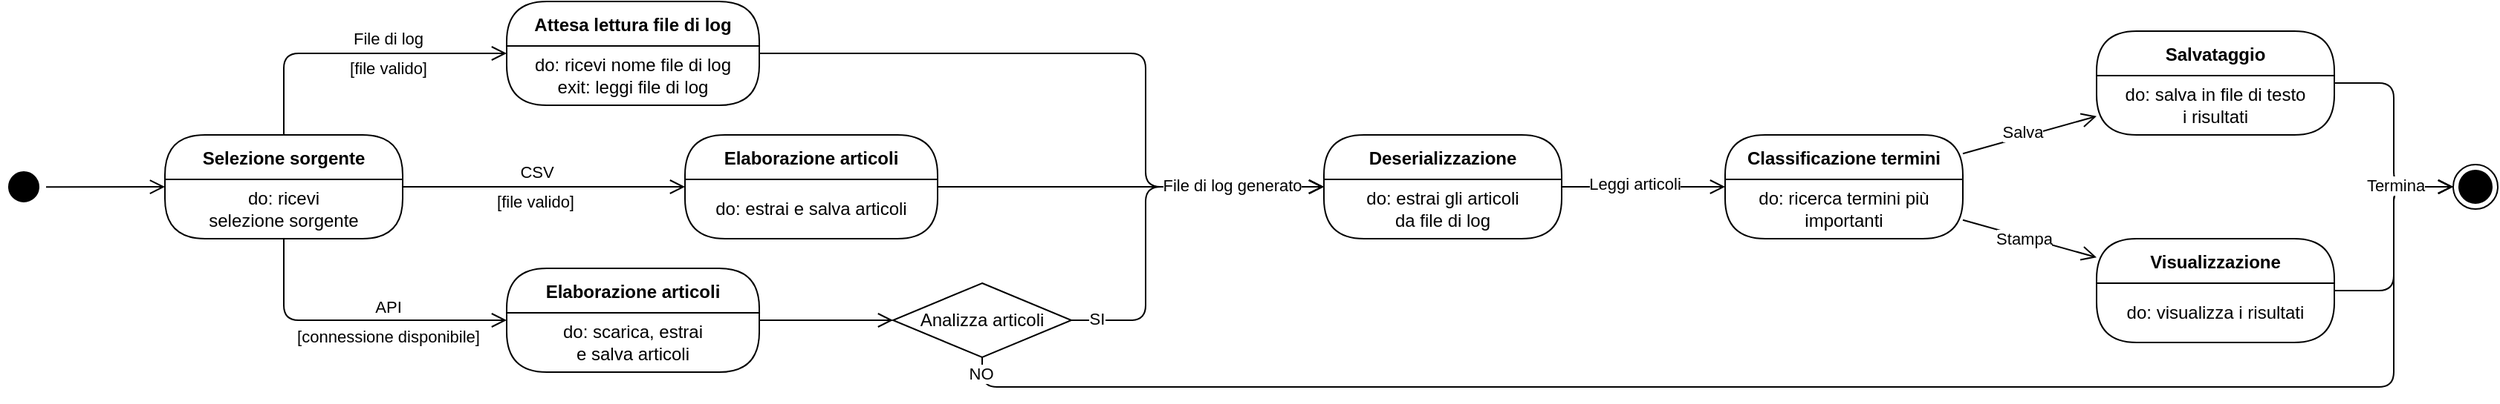 <mxfile version="21.3.7" type="device">
  <diagram id="lEWXsCkuJ9qShCrh2qhq" name="state">
    <mxGraphModel dx="1026" dy="666" grid="1" gridSize="10" guides="1" tooltips="1" connect="1" arrows="1" fold="1" page="1" pageScale="1" pageWidth="1920" pageHeight="1200" math="0" shadow="0">
      <root>
        <mxCell id="0" />
        <mxCell id="1" parent="0" />
        <mxCell id="V4hzkpZ4AViq7uNKXJqI-7" value="Selezione sorgente" style="swimlane;fontStyle=1;align=center;verticalAlign=middle;childLayout=stackLayout;horizontal=1;startSize=30;horizontalStack=0;resizeParent=0;resizeLast=1;container=0;collapsible=0;rounded=1;arcSize=30;swimlaneFillColor=default;dropTarget=0;" parent="1" vertex="1">
          <mxGeometry x="170" y="130" width="160" height="70" as="geometry" />
        </mxCell>
        <mxCell id="V4hzkpZ4AViq7uNKXJqI-8" value="do: ricevi selezione&amp;nbsp;sorgente" style="text;html=1;align=center;verticalAlign=middle;spacingLeft=4;spacingRight=4;whiteSpace=wrap;overflow=hidden;rotatable=0;" parent="V4hzkpZ4AViq7uNKXJqI-7" vertex="1">
          <mxGeometry y="30" width="160" height="40" as="geometry" />
        </mxCell>
        <mxCell id="XP_OGRRhtN0wUROY1pNh-1" value="" style="ellipse;html=1;shape=startState;fillColor=#000000;strokeColor=#FFFFFF;" parent="1" vertex="1">
          <mxGeometry x="60" y="150" width="30" height="30" as="geometry" />
        </mxCell>
        <mxCell id="XP_OGRRhtN0wUROY1pNh-2" value="" style="html=1;verticalAlign=bottom;endArrow=open;endSize=8;rounded=0;" parent="1" source="XP_OGRRhtN0wUROY1pNh-1" target="V4hzkpZ4AViq7uNKXJqI-7" edge="1">
          <mxGeometry relative="1" as="geometry">
            <mxPoint x="170" y="165" as="targetPoint" />
          </mxGeometry>
        </mxCell>
        <mxCell id="XP_OGRRhtN0wUROY1pNh-4" value="" style="edgeStyle=orthogonalEdgeStyle;html=1;verticalAlign=bottom;endArrow=open;endSize=8;rounded=1;" parent="1" source="V4hzkpZ4AViq7uNKXJqI-7" target="kdBWzpVMyVJKSNHqhtXy-1" edge="1">
          <mxGeometry relative="1" as="geometry">
            <mxPoint x="393.95" y="90" as="targetPoint" />
            <mxPoint x="250.003" y="135" as="sourcePoint" />
            <Array as="points">
              <mxPoint x="250" y="75" />
            </Array>
          </mxGeometry>
        </mxCell>
        <mxCell id="XP_OGRRhtN0wUROY1pNh-5" value="File di log" style="edgeLabel;html=1;align=center;verticalAlign=middle;resizable=0;points=[];" parent="XP_OGRRhtN0wUROY1pNh-4" vertex="1" connectable="0">
          <mxGeometry x="-0.115" y="2" relative="1" as="geometry">
            <mxPoint x="34" y="-8" as="offset" />
          </mxGeometry>
        </mxCell>
        <mxCell id="XP_OGRRhtN0wUROY1pNh-9" value="" style="html=1;verticalAlign=bottom;endArrow=open;endSize=8;rounded=0;" parent="1" source="V4hzkpZ4AViq7uNKXJqI-7" target="44Qz1_Sg3ymecf4lMB27-25" edge="1">
          <mxGeometry relative="1" as="geometry">
            <mxPoint x="520" y="165" as="targetPoint" />
            <mxPoint x="400" y="165" as="sourcePoint" />
          </mxGeometry>
        </mxCell>
        <mxCell id="XP_OGRRhtN0wUROY1pNh-10" value="CSV" style="edgeLabel;html=1;align=center;verticalAlign=middle;resizable=0;points=[];" parent="XP_OGRRhtN0wUROY1pNh-9" vertex="1" connectable="0">
          <mxGeometry x="-0.108" y="2" relative="1" as="geometry">
            <mxPoint x="5" y="-8" as="offset" />
          </mxGeometry>
        </mxCell>
        <mxCell id="XP_OGRRhtN0wUROY1pNh-11" value="" style="edgeStyle=orthogonalEdgeStyle;html=1;verticalAlign=bottom;endArrow=open;endSize=8;rounded=1;" parent="1" source="V4hzkpZ4AViq7uNKXJqI-7" target="44Qz1_Sg3ymecf4lMB27-28" edge="1">
          <mxGeometry relative="1" as="geometry">
            <mxPoint x="400" y="335" as="targetPoint" />
            <mxPoint x="250" y="280" as="sourcePoint" />
            <Array as="points">
              <mxPoint x="250" y="255" />
            </Array>
          </mxGeometry>
        </mxCell>
        <mxCell id="XP_OGRRhtN0wUROY1pNh-12" value="API" style="edgeLabel;html=1;align=center;verticalAlign=middle;resizable=0;points=[];" parent="XP_OGRRhtN0wUROY1pNh-11" vertex="1" connectable="0">
          <mxGeometry x="0.005" y="-1" relative="1" as="geometry">
            <mxPoint x="22" y="-10" as="offset" />
          </mxGeometry>
        </mxCell>
        <mxCell id="kdBWzpVMyVJKSNHqhtXy-1" value="Attesa lettura file di log" style="swimlane;fontStyle=1;align=center;verticalAlign=middle;childLayout=stackLayout;horizontal=1;startSize=30;horizontalStack=0;resizeParent=0;resizeLast=1;container=0;collapsible=0;rounded=1;arcSize=30;swimlaneFillColor=default;dropTarget=0;" parent="1" vertex="1">
          <mxGeometry x="400" y="40" width="170" height="70" as="geometry" />
        </mxCell>
        <mxCell id="kdBWzpVMyVJKSNHqhtXy-2" value="do: ricevi nome file di log&lt;br&gt;exit: leggi file di log" style="text;html=1;align=center;verticalAlign=middle;spacingLeft=4;spacingRight=4;whiteSpace=wrap;overflow=hidden;rotatable=0;" parent="kdBWzpVMyVJKSNHqhtXy-1" vertex="1">
          <mxGeometry y="30" width="170" height="40" as="geometry" />
        </mxCell>
        <mxCell id="kdBWzpVMyVJKSNHqhtXy-7" value="[file valido]" style="edgeLabel;html=1;align=center;verticalAlign=middle;resizable=0;points=[];" parent="1" vertex="1" connectable="0">
          <mxGeometry x="320.0" y="85" as="geometry" />
        </mxCell>
        <mxCell id="kdBWzpVMyVJKSNHqhtXy-10" value="Classificazione termini" style="swimlane;fontStyle=1;align=center;verticalAlign=middle;childLayout=stackLayout;horizontal=1;startSize=30;horizontalStack=0;resizeParent=0;resizeLast=1;container=0;collapsible=0;rounded=1;arcSize=30;swimlaneFillColor=default;dropTarget=0;" parent="1" vertex="1">
          <mxGeometry x="1220" y="130" width="160" height="70" as="geometry" />
        </mxCell>
        <mxCell id="kdBWzpVMyVJKSNHqhtXy-11" value="do: ricerca termini più importanti" style="text;html=1;align=center;verticalAlign=middle;spacingLeft=4;spacingRight=4;whiteSpace=wrap;overflow=hidden;rotatable=0;" parent="kdBWzpVMyVJKSNHqhtXy-10" vertex="1">
          <mxGeometry y="30" width="160" height="40" as="geometry" />
        </mxCell>
        <mxCell id="kdBWzpVMyVJKSNHqhtXy-12" value="" style="html=1;verticalAlign=bottom;endArrow=open;endSize=8;rounded=1;" parent="1" source="kdBWzpVMyVJKSNHqhtXy-1" target="44Qz1_Sg3ymecf4lMB27-3" edge="1">
          <mxGeometry relative="1" as="geometry">
            <mxPoint x="820" y="75" as="targetPoint" />
            <mxPoint x="710.0" y="75" as="sourcePoint" />
            <Array as="points">
              <mxPoint x="830" y="75" />
              <mxPoint x="830" y="165" />
            </Array>
          </mxGeometry>
        </mxCell>
        <mxCell id="SGLiSW9JwQyUCfVMPf-U-6" value="[file valido]" style="edgeLabel;html=1;align=center;verticalAlign=middle;resizable=0;points=[];" parent="1" vertex="1" connectable="0">
          <mxGeometry x="405" y="177" as="geometry">
            <mxPoint x="14" y="-2" as="offset" />
          </mxGeometry>
        </mxCell>
        <mxCell id="QHjeHENRm3zBoTEu778_-1" value="Salvataggio" style="swimlane;fontStyle=1;align=center;verticalAlign=middle;childLayout=stackLayout;horizontal=1;startSize=30;horizontalStack=0;resizeParent=0;resizeLast=1;container=0;collapsible=0;rounded=1;arcSize=30;swimlaneFillColor=default;dropTarget=0;" parent="1" vertex="1">
          <mxGeometry x="1470" y="60" width="160" height="70" as="geometry" />
        </mxCell>
        <mxCell id="QHjeHENRm3zBoTEu778_-2" value="do: salva in file di testo&lt;br&gt;i risultati" style="text;html=1;align=center;verticalAlign=middle;spacingLeft=4;spacingRight=4;whiteSpace=wrap;overflow=hidden;rotatable=0;" parent="QHjeHENRm3zBoTEu778_-1" vertex="1">
          <mxGeometry y="30" width="160" height="40" as="geometry" />
        </mxCell>
        <mxCell id="QHjeHENRm3zBoTEu778_-3" value="Visualizzazione" style="swimlane;fontStyle=1;align=center;verticalAlign=middle;childLayout=stackLayout;horizontal=1;startSize=30;horizontalStack=0;resizeParent=0;resizeLast=1;container=0;collapsible=0;rounded=1;arcSize=30;swimlaneFillColor=default;dropTarget=0;" parent="1" vertex="1">
          <mxGeometry x="1470" y="200" width="160" height="70" as="geometry" />
        </mxCell>
        <mxCell id="QHjeHENRm3zBoTEu778_-4" value="do: visualizza i risultati" style="text;html=1;align=center;verticalAlign=middle;spacingLeft=4;spacingRight=4;whiteSpace=wrap;overflow=hidden;rotatable=0;" parent="QHjeHENRm3zBoTEu778_-3" vertex="1">
          <mxGeometry y="30" width="160" height="40" as="geometry" />
        </mxCell>
        <mxCell id="QHjeHENRm3zBoTEu778_-5" value="" style="html=1;verticalAlign=bottom;endArrow=open;endSize=8;rounded=0;" parent="1" source="kdBWzpVMyVJKSNHqhtXy-10" target="QHjeHENRm3zBoTEu778_-3" edge="1">
          <mxGeometry relative="1" as="geometry">
            <mxPoint x="1400" y="220" as="targetPoint" />
            <mxPoint x="1290" y="220" as="sourcePoint" />
          </mxGeometry>
        </mxCell>
        <mxCell id="QHjeHENRm3zBoTEu778_-6" value="Stampa" style="edgeLabel;html=1;align=center;verticalAlign=middle;resizable=0;points=[];" parent="QHjeHENRm3zBoTEu778_-5" vertex="1" connectable="0">
          <mxGeometry x="-0.108" y="2" relative="1" as="geometry">
            <mxPoint y="3" as="offset" />
          </mxGeometry>
        </mxCell>
        <mxCell id="QHjeHENRm3zBoTEu778_-7" value="" style="html=1;verticalAlign=bottom;endArrow=open;endSize=8;rounded=0;" parent="1" source="kdBWzpVMyVJKSNHqhtXy-10" target="QHjeHENRm3zBoTEu778_-1" edge="1">
          <mxGeometry relative="1" as="geometry">
            <mxPoint x="1480" y="245" as="targetPoint" />
            <mxPoint x="1390" y="175" as="sourcePoint" />
          </mxGeometry>
        </mxCell>
        <mxCell id="QHjeHENRm3zBoTEu778_-8" value="Salva" style="edgeLabel;html=1;align=center;verticalAlign=middle;resizable=0;points=[];" parent="QHjeHENRm3zBoTEu778_-7" vertex="1" connectable="0">
          <mxGeometry x="-0.108" y="2" relative="1" as="geometry">
            <mxPoint y="-2" as="offset" />
          </mxGeometry>
        </mxCell>
        <mxCell id="lXTicq7SPC9pmPe9RSqu-3" value="[connessione disponibile]" style="edgeLabel;html=1;align=center;verticalAlign=middle;resizable=0;points=[];" parent="1" vertex="1" connectable="0">
          <mxGeometry x="320.0" y="266" as="geometry" />
        </mxCell>
        <mxCell id="lXTicq7SPC9pmPe9RSqu-8" value="" style="html=1;verticalAlign=bottom;endArrow=open;endSize=8;rounded=1;" parent="1" source="ONEvSP3djUeHIQ5hh1ZZ-2" target="44Qz1_Sg3ymecf4lMB27-3" edge="1">
          <mxGeometry relative="1" as="geometry">
            <mxPoint x="1110" y="245" as="targetPoint" />
            <mxPoint x="930" y="335" as="sourcePoint" />
            <Array as="points">
              <mxPoint x="830" y="255" />
              <mxPoint x="830" y="165" />
            </Array>
          </mxGeometry>
        </mxCell>
        <mxCell id="44Qz1_Sg3ymecf4lMB27-34" value="SI" style="edgeLabel;html=1;align=center;verticalAlign=middle;resizable=0;points=[];" parent="lXTicq7SPC9pmPe9RSqu-8" vertex="1" connectable="0">
          <mxGeometry x="-0.835" y="1" relative="1" as="geometry">
            <mxPoint x="-5" as="offset" />
          </mxGeometry>
        </mxCell>
        <mxCell id="ONEvSP3djUeHIQ5hh1ZZ-2" value="Analizza articoli" style="rhombus;whiteSpace=wrap;html=1;" parent="1" vertex="1">
          <mxGeometry x="660" y="230" width="120" height="50" as="geometry" />
        </mxCell>
        <mxCell id="ONEvSP3djUeHIQ5hh1ZZ-3" value="&amp;nbsp;" style="edgeStyle=orthogonalEdgeStyle;html=1;align=left;verticalAlign=bottom;endArrow=open;endSize=8;rounded=1;" parent="1" source="ONEvSP3djUeHIQ5hh1ZZ-2" target="44Qz1_Sg3ymecf4lMB27-1" edge="1">
          <mxGeometry x="-0.951" relative="1" as="geometry">
            <mxPoint x="1860" y="200" as="targetPoint" />
            <Array as="points">
              <mxPoint x="720" y="300" />
              <mxPoint x="1670" y="300" />
              <mxPoint x="1670" y="165" />
            </Array>
            <mxPoint as="offset" />
          </mxGeometry>
        </mxCell>
        <mxCell id="44Qz1_Sg3ymecf4lMB27-36" value="NO" style="edgeLabel;html=1;align=center;verticalAlign=middle;resizable=0;points=[];" parent="ONEvSP3djUeHIQ5hh1ZZ-3" vertex="1" connectable="0">
          <mxGeometry x="-0.838" y="1" relative="1" as="geometry">
            <mxPoint x="-74" y="-8" as="offset" />
          </mxGeometry>
        </mxCell>
        <mxCell id="44Qz1_Sg3ymecf4lMB27-1" value="" style="ellipse;html=1;shape=endState;fillColor=#000000;strokeColor=#000000;rounded=1;shadow=0;comic=0;labelBackgroundColor=none;fontFamily=Verdana;fontSize=12;fontColor=#000000;align=center;" parent="1" vertex="1">
          <mxGeometry x="1710" y="150" width="30" height="30" as="geometry" />
        </mxCell>
        <mxCell id="44Qz1_Sg3ymecf4lMB27-2" style="edgeStyle=elbowEdgeStyle;html=1;labelBackgroundColor=none;endArrow=open;endSize=8;fontFamily=Verdana;fontSize=12;align=left;" parent="1" source="QHjeHENRm3zBoTEu778_-1" target="44Qz1_Sg3ymecf4lMB27-1" edge="1">
          <mxGeometry relative="1" as="geometry">
            <mxPoint x="1480" y="150" as="sourcePoint" />
          </mxGeometry>
        </mxCell>
        <mxCell id="44Qz1_Sg3ymecf4lMB27-3" value="Deserializzazione" style="swimlane;fontStyle=1;align=center;verticalAlign=middle;childLayout=stackLayout;horizontal=1;startSize=30;horizontalStack=0;resizeParent=0;resizeLast=1;container=0;collapsible=0;rounded=1;arcSize=30;swimlaneFillColor=default;dropTarget=0;" parent="1" vertex="1">
          <mxGeometry x="950" y="130" width="160" height="70" as="geometry" />
        </mxCell>
        <mxCell id="44Qz1_Sg3ymecf4lMB27-4" value="do: estrai gli articoli&lt;br&gt;da file di log" style="text;html=1;align=center;verticalAlign=middle;spacingLeft=4;spacingRight=4;whiteSpace=wrap;overflow=hidden;rotatable=0;" parent="44Qz1_Sg3ymecf4lMB27-3" vertex="1">
          <mxGeometry y="30" width="160" height="40" as="geometry" />
        </mxCell>
        <mxCell id="44Qz1_Sg3ymecf4lMB27-5" value="" style="html=1;verticalAlign=bottom;endArrow=open;endSize=8;rounded=0;" parent="1" source="44Qz1_Sg3ymecf4lMB27-3" target="kdBWzpVMyVJKSNHqhtXy-10" edge="1">
          <mxGeometry relative="1" as="geometry">
            <mxPoint x="1580" y="127" as="targetPoint" />
            <mxPoint x="1490" y="153" as="sourcePoint" />
          </mxGeometry>
        </mxCell>
        <mxCell id="44Qz1_Sg3ymecf4lMB27-6" value="Leggi articoli" style="edgeLabel;html=1;align=center;verticalAlign=middle;resizable=0;points=[];" parent="44Qz1_Sg3ymecf4lMB27-5" vertex="1" connectable="0">
          <mxGeometry x="-0.108" y="2" relative="1" as="geometry">
            <mxPoint as="offset" />
          </mxGeometry>
        </mxCell>
        <mxCell id="44Qz1_Sg3ymecf4lMB27-12" style="edgeStyle=elbowEdgeStyle;html=1;labelBackgroundColor=none;endArrow=open;endSize=8;fontFamily=Verdana;fontSize=12;align=left;" parent="1" source="QHjeHENRm3zBoTEu778_-3" target="44Qz1_Sg3ymecf4lMB27-1" edge="1">
          <mxGeometry relative="1" as="geometry">
            <mxPoint x="1640" y="105" as="sourcePoint" />
            <mxPoint x="1710" y="190" as="targetPoint" />
          </mxGeometry>
        </mxCell>
        <mxCell id="44Qz1_Sg3ymecf4lMB27-13" value="Termina" style="edgeLabel;html=1;align=center;verticalAlign=middle;resizable=0;points=[];" parent="44Qz1_Sg3ymecf4lMB27-12" vertex="1" connectable="0">
          <mxGeometry x="0.615" y="-1" relative="1" as="geometry">
            <mxPoint x="-10" y="-2" as="offset" />
          </mxGeometry>
        </mxCell>
        <mxCell id="44Qz1_Sg3ymecf4lMB27-25" value="Elaborazione articoli" style="swimlane;fontStyle=1;align=center;verticalAlign=middle;childLayout=stackLayout;horizontal=1;startSize=30;horizontalStack=0;resizeParent=0;resizeLast=1;container=0;collapsible=0;rounded=1;arcSize=30;swimlaneFillColor=default;dropTarget=0;" parent="1" vertex="1">
          <mxGeometry x="520" y="130" width="170" height="70" as="geometry" />
        </mxCell>
        <mxCell id="44Qz1_Sg3ymecf4lMB27-26" value="do: estrai e salva articoli" style="text;html=1;align=center;verticalAlign=middle;spacingLeft=4;spacingRight=4;whiteSpace=wrap;overflow=hidden;rotatable=0;" parent="44Qz1_Sg3ymecf4lMB27-25" vertex="1">
          <mxGeometry y="30" width="170" height="40" as="geometry" />
        </mxCell>
        <mxCell id="44Qz1_Sg3ymecf4lMB27-27" value="" style="html=1;verticalAlign=bottom;endArrow=open;endSize=8;rounded=1;" parent="1" source="44Qz1_Sg3ymecf4lMB27-25" target="44Qz1_Sg3ymecf4lMB27-3" edge="1">
          <mxGeometry relative="1" as="geometry">
            <mxPoint x="1130" y="175" as="targetPoint" />
            <mxPoint x="580" y="345" as="sourcePoint" />
            <Array as="points" />
          </mxGeometry>
        </mxCell>
        <mxCell id="44Qz1_Sg3ymecf4lMB27-28" value="Elaborazione articoli" style="swimlane;fontStyle=1;align=center;verticalAlign=middle;childLayout=stackLayout;horizontal=1;startSize=30;horizontalStack=0;resizeParent=0;resizeLast=1;container=0;collapsible=0;rounded=1;arcSize=30;swimlaneFillColor=default;dropTarget=0;" parent="1" vertex="1">
          <mxGeometry x="400" y="220" width="170" height="70" as="geometry" />
        </mxCell>
        <mxCell id="44Qz1_Sg3ymecf4lMB27-29" value="do: scarica, estrai&lt;br&gt;e salva articoli" style="text;html=1;align=center;verticalAlign=middle;spacingLeft=4;spacingRight=4;whiteSpace=wrap;overflow=hidden;rotatable=0;" parent="44Qz1_Sg3ymecf4lMB27-28" vertex="1">
          <mxGeometry y="30" width="170" height="40" as="geometry" />
        </mxCell>
        <mxCell id="44Qz1_Sg3ymecf4lMB27-32" value="" style="html=1;verticalAlign=bottom;endArrow=open;endSize=8;rounded=0;" parent="1" source="44Qz1_Sg3ymecf4lMB27-28" target="ONEvSP3djUeHIQ5hh1ZZ-2" edge="1">
          <mxGeometry relative="1" as="geometry">
            <mxPoint x="530" y="175" as="targetPoint" />
            <mxPoint x="380" y="200" as="sourcePoint" />
          </mxGeometry>
        </mxCell>
        <mxCell id="ioLQC7ve258df2dvM2TX-2" value="File di log generato" style="edgeLabel;html=1;align=center;verticalAlign=middle;resizable=0;points=[];" parent="1" vertex="1" connectable="0">
          <mxGeometry x="888.003" y="164" as="geometry" />
        </mxCell>
      </root>
    </mxGraphModel>
  </diagram>
</mxfile>
